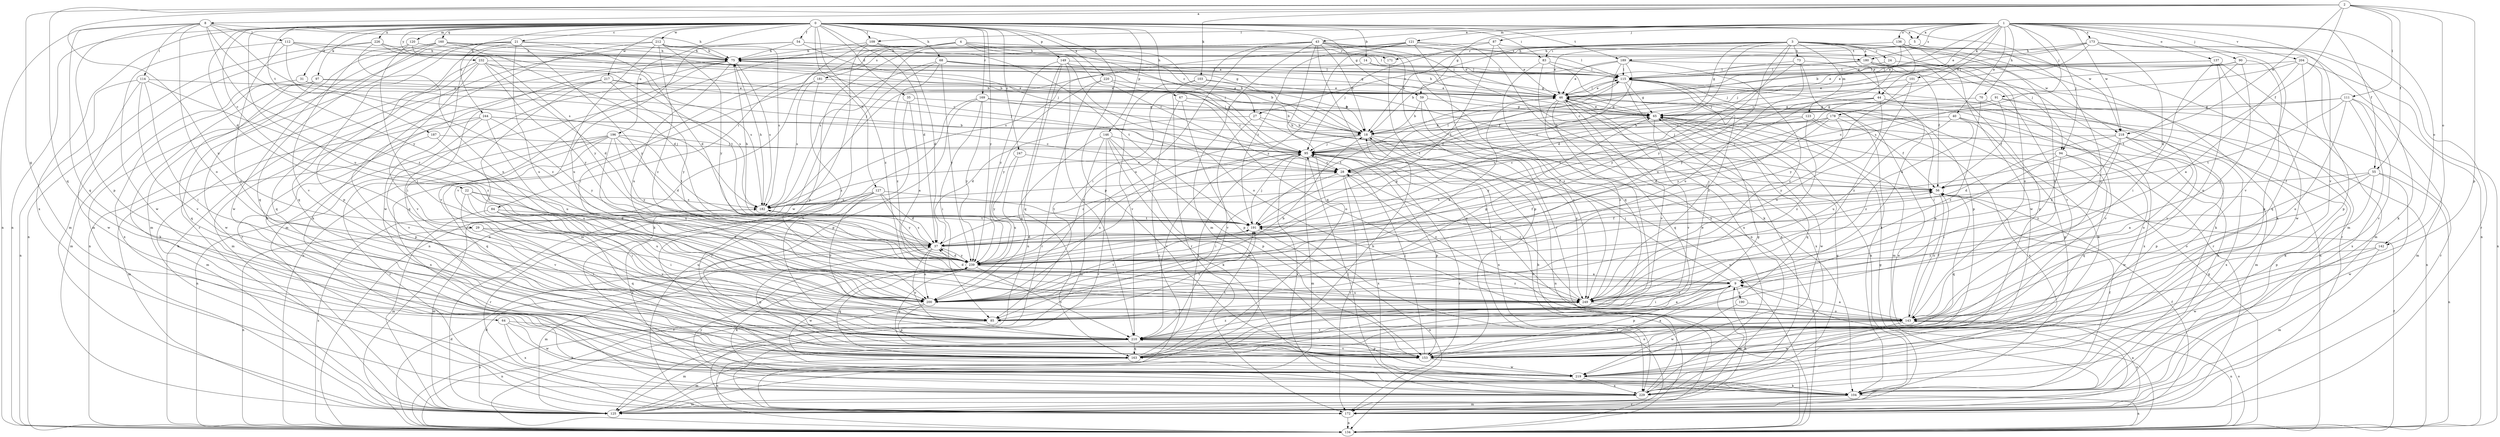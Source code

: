 strict digraph  {
0;
1;
2;
3;
4;
5;
8;
9;
14;
18;
21;
22;
24;
27;
28;
29;
31;
35;
37;
40;
43;
44;
46;
54;
55;
56;
59;
64;
65;
67;
68;
70;
73;
75;
83;
84;
85;
87;
90;
91;
94;
95;
97;
101;
103;
104;
109;
111;
112;
114;
115;
120;
121;
123;
125;
127;
134;
136;
137;
142;
143;
146;
149;
153;
160;
163;
169;
171;
172;
173;
178;
180;
181;
182;
187;
189;
190;
191;
196;
200;
204;
210;
212;
217;
218;
219;
220;
226;
229;
232;
239;
244;
247;
249;
0 -> 5  [label=a];
0 -> 14  [label=b];
0 -> 21  [label=c];
0 -> 22  [label=c];
0 -> 29  [label=d];
0 -> 31  [label=d];
0 -> 35  [label=d];
0 -> 37  [label=d];
0 -> 54  [label=f];
0 -> 59  [label=g];
0 -> 67  [label=h];
0 -> 68  [label=h];
0 -> 83  [label=i];
0 -> 97  [label=k];
0 -> 109  [label=l];
0 -> 120  [label=m];
0 -> 127  [label=n];
0 -> 134  [label=n];
0 -> 146  [label=p];
0 -> 149  [label=p];
0 -> 153  [label=p];
0 -> 160  [label=q];
0 -> 169  [label=r];
0 -> 187  [label=t];
0 -> 189  [label=t];
0 -> 196  [label=u];
0 -> 200  [label=u];
0 -> 212  [label=w];
0 -> 217  [label=w];
0 -> 218  [label=w];
0 -> 220  [label=x];
0 -> 226  [label=x];
0 -> 229  [label=x];
0 -> 232  [label=y];
0 -> 239  [label=y];
0 -> 244  [label=z];
0 -> 247  [label=z];
0 -> 249  [label=z];
1 -> 5  [label=a];
1 -> 18  [label=b];
1 -> 40  [label=e];
1 -> 43  [label=e];
1 -> 44  [label=e];
1 -> 55  [label=f];
1 -> 59  [label=g];
1 -> 70  [label=h];
1 -> 87  [label=j];
1 -> 90  [label=j];
1 -> 91  [label=j];
1 -> 94  [label=j];
1 -> 101  [label=k];
1 -> 109  [label=l];
1 -> 121  [label=m];
1 -> 136  [label=o];
1 -> 137  [label=o];
1 -> 142  [label=o];
1 -> 173  [label=s];
1 -> 178  [label=s];
1 -> 180  [label=s];
1 -> 204  [label=v];
1 -> 210  [label=v];
1 -> 218  [label=w];
2 -> 8  [label=a];
2 -> 55  [label=f];
2 -> 56  [label=f];
2 -> 64  [label=g];
2 -> 103  [label=k];
2 -> 111  [label=l];
2 -> 142  [label=o];
2 -> 153  [label=p];
2 -> 163  [label=q];
2 -> 200  [label=u];
2 -> 218  [label=w];
3 -> 18  [label=b];
3 -> 24  [label=c];
3 -> 27  [label=c];
3 -> 37  [label=d];
3 -> 44  [label=e];
3 -> 46  [label=e];
3 -> 65  [label=g];
3 -> 73  [label=h];
3 -> 83  [label=i];
3 -> 94  [label=j];
3 -> 104  [label=k];
3 -> 123  [label=m];
3 -> 143  [label=o];
3 -> 171  [label=r];
3 -> 180  [label=s];
3 -> 200  [label=u];
3 -> 218  [label=w];
3 -> 239  [label=y];
4 -> 27  [label=c];
4 -> 28  [label=c];
4 -> 84  [label=i];
4 -> 85  [label=i];
4 -> 95  [label=j];
4 -> 125  [label=m];
4 -> 153  [label=p];
4 -> 171  [label=r];
4 -> 180  [label=s];
4 -> 181  [label=s];
5 -> 75  [label=h];
5 -> 134  [label=n];
5 -> 143  [label=o];
5 -> 189  [label=t];
8 -> 75  [label=h];
8 -> 112  [label=l];
8 -> 114  [label=l];
8 -> 134  [label=n];
8 -> 143  [label=o];
8 -> 153  [label=p];
8 -> 163  [label=q];
8 -> 182  [label=s];
8 -> 239  [label=y];
8 -> 249  [label=z];
9 -> 37  [label=d];
9 -> 85  [label=i];
9 -> 95  [label=j];
9 -> 125  [label=m];
9 -> 153  [label=p];
9 -> 190  [label=t];
9 -> 200  [label=u];
9 -> 249  [label=z];
14 -> 65  [label=g];
14 -> 115  [label=l];
14 -> 134  [label=n];
18 -> 95  [label=j];
18 -> 134  [label=n];
18 -> 229  [label=x];
18 -> 239  [label=y];
18 -> 249  [label=z];
21 -> 37  [label=d];
21 -> 75  [label=h];
21 -> 125  [label=m];
21 -> 153  [label=p];
21 -> 163  [label=q];
21 -> 172  [label=r];
21 -> 200  [label=u];
21 -> 239  [label=y];
22 -> 37  [label=d];
22 -> 85  [label=i];
22 -> 182  [label=s];
22 -> 200  [label=u];
22 -> 210  [label=v];
24 -> 104  [label=k];
24 -> 115  [label=l];
27 -> 18  [label=b];
27 -> 37  [label=d];
27 -> 134  [label=n];
27 -> 210  [label=v];
28 -> 56  [label=f];
28 -> 85  [label=i];
28 -> 115  [label=l];
28 -> 172  [label=r];
28 -> 229  [label=x];
28 -> 249  [label=z];
29 -> 37  [label=d];
29 -> 85  [label=i];
29 -> 134  [label=n];
29 -> 200  [label=u];
31 -> 46  [label=e];
31 -> 125  [label=m];
31 -> 182  [label=s];
35 -> 9  [label=a];
35 -> 65  [label=g];
35 -> 210  [label=v];
37 -> 28  [label=c];
37 -> 56  [label=f];
37 -> 65  [label=g];
37 -> 153  [label=p];
37 -> 182  [label=s];
37 -> 200  [label=u];
37 -> 210  [label=v];
37 -> 239  [label=y];
40 -> 18  [label=b];
40 -> 104  [label=k];
40 -> 153  [label=p];
40 -> 200  [label=u];
40 -> 249  [label=z];
43 -> 18  [label=b];
43 -> 46  [label=e];
43 -> 75  [label=h];
43 -> 85  [label=i];
43 -> 104  [label=k];
43 -> 125  [label=m];
43 -> 134  [label=n];
43 -> 163  [label=q];
43 -> 172  [label=r];
43 -> 182  [label=s];
43 -> 200  [label=u];
43 -> 229  [label=x];
44 -> 65  [label=g];
44 -> 134  [label=n];
44 -> 191  [label=t];
44 -> 200  [label=u];
44 -> 229  [label=x];
44 -> 239  [label=y];
46 -> 65  [label=g];
46 -> 75  [label=h];
46 -> 85  [label=i];
46 -> 115  [label=l];
46 -> 125  [label=m];
46 -> 163  [label=q];
46 -> 191  [label=t];
46 -> 210  [label=v];
46 -> 229  [label=x];
46 -> 249  [label=z];
54 -> 18  [label=b];
54 -> 75  [label=h];
54 -> 95  [label=j];
54 -> 104  [label=k];
54 -> 115  [label=l];
54 -> 200  [label=u];
55 -> 9  [label=a];
55 -> 56  [label=f];
55 -> 134  [label=n];
55 -> 143  [label=o];
55 -> 153  [label=p];
55 -> 219  [label=w];
56 -> 75  [label=h];
56 -> 143  [label=o];
56 -> 163  [label=q];
56 -> 182  [label=s];
59 -> 18  [label=b];
59 -> 65  [label=g];
59 -> 134  [label=n];
59 -> 249  [label=z];
64 -> 104  [label=k];
64 -> 210  [label=v];
64 -> 219  [label=w];
64 -> 229  [label=x];
65 -> 18  [label=b];
65 -> 46  [label=e];
65 -> 104  [label=k];
65 -> 163  [label=q];
65 -> 210  [label=v];
65 -> 219  [label=w];
67 -> 65  [label=g];
67 -> 143  [label=o];
67 -> 153  [label=p];
67 -> 172  [label=r];
68 -> 18  [label=b];
68 -> 95  [label=j];
68 -> 104  [label=k];
68 -> 115  [label=l];
68 -> 125  [label=m];
68 -> 239  [label=y];
68 -> 249  [label=z];
70 -> 65  [label=g];
70 -> 210  [label=v];
70 -> 249  [label=z];
73 -> 9  [label=a];
73 -> 115  [label=l];
73 -> 153  [label=p];
73 -> 200  [label=u];
73 -> 239  [label=y];
75 -> 115  [label=l];
75 -> 163  [label=q];
75 -> 172  [label=r];
75 -> 182  [label=s];
75 -> 200  [label=u];
75 -> 210  [label=v];
83 -> 104  [label=k];
83 -> 115  [label=l];
83 -> 229  [label=x];
83 -> 249  [label=z];
84 -> 85  [label=i];
84 -> 125  [label=m];
84 -> 163  [label=q];
84 -> 191  [label=t];
84 -> 210  [label=v];
85 -> 9  [label=a];
85 -> 134  [label=n];
85 -> 191  [label=t];
87 -> 46  [label=e];
87 -> 75  [label=h];
87 -> 95  [label=j];
87 -> 191  [label=t];
87 -> 219  [label=w];
90 -> 46  [label=e];
90 -> 95  [label=j];
90 -> 115  [label=l];
90 -> 153  [label=p];
90 -> 191  [label=t];
90 -> 249  [label=z];
91 -> 56  [label=f];
91 -> 65  [label=g];
91 -> 95  [label=j];
91 -> 172  [label=r];
91 -> 210  [label=v];
94 -> 9  [label=a];
94 -> 28  [label=c];
94 -> 85  [label=i];
94 -> 163  [label=q];
94 -> 219  [label=w];
95 -> 28  [label=c];
95 -> 125  [label=m];
95 -> 153  [label=p];
95 -> 172  [label=r];
95 -> 200  [label=u];
95 -> 210  [label=v];
95 -> 229  [label=x];
97 -> 46  [label=e];
97 -> 95  [label=j];
97 -> 104  [label=k];
97 -> 163  [label=q];
97 -> 219  [label=w];
97 -> 229  [label=x];
101 -> 46  [label=e];
101 -> 239  [label=y];
101 -> 249  [label=z];
103 -> 18  [label=b];
103 -> 46  [label=e];
103 -> 172  [label=r];
103 -> 210  [label=v];
104 -> 56  [label=f];
104 -> 125  [label=m];
104 -> 134  [label=n];
104 -> 172  [label=r];
109 -> 37  [label=d];
109 -> 75  [label=h];
109 -> 134  [label=n];
109 -> 191  [label=t];
109 -> 219  [label=w];
111 -> 28  [label=c];
111 -> 65  [label=g];
111 -> 125  [label=m];
111 -> 143  [label=o];
111 -> 191  [label=t];
111 -> 210  [label=v];
111 -> 229  [label=x];
112 -> 28  [label=c];
112 -> 65  [label=g];
112 -> 75  [label=h];
112 -> 143  [label=o];
112 -> 219  [label=w];
112 -> 249  [label=z];
114 -> 46  [label=e];
114 -> 85  [label=i];
114 -> 134  [label=n];
114 -> 210  [label=v];
114 -> 219  [label=w];
114 -> 249  [label=z];
115 -> 46  [label=e];
115 -> 65  [label=g];
115 -> 104  [label=k];
115 -> 134  [label=n];
115 -> 172  [label=r];
115 -> 191  [label=t];
115 -> 229  [label=x];
115 -> 249  [label=z];
120 -> 75  [label=h];
120 -> 85  [label=i];
120 -> 210  [label=v];
120 -> 239  [label=y];
121 -> 75  [label=h];
121 -> 115  [label=l];
121 -> 163  [label=q];
121 -> 182  [label=s];
121 -> 191  [label=t];
121 -> 229  [label=x];
121 -> 239  [label=y];
123 -> 18  [label=b];
123 -> 125  [label=m];
123 -> 229  [label=x];
123 -> 239  [label=y];
123 -> 249  [label=z];
125 -> 9  [label=a];
125 -> 37  [label=d];
127 -> 37  [label=d];
127 -> 143  [label=o];
127 -> 172  [label=r];
127 -> 182  [label=s];
127 -> 191  [label=t];
127 -> 229  [label=x];
127 -> 239  [label=y];
134 -> 9  [label=a];
134 -> 37  [label=d];
134 -> 56  [label=f];
134 -> 65  [label=g];
134 -> 75  [label=h];
134 -> 143  [label=o];
134 -> 182  [label=s];
134 -> 191  [label=t];
136 -> 46  [label=e];
136 -> 75  [label=h];
136 -> 95  [label=j];
136 -> 125  [label=m];
136 -> 143  [label=o];
137 -> 46  [label=e];
137 -> 85  [label=i];
137 -> 115  [label=l];
137 -> 125  [label=m];
137 -> 143  [label=o];
137 -> 219  [label=w];
142 -> 125  [label=m];
142 -> 219  [label=w];
142 -> 239  [label=y];
143 -> 9  [label=a];
143 -> 56  [label=f];
143 -> 95  [label=j];
143 -> 115  [label=l];
143 -> 134  [label=n];
143 -> 210  [label=v];
143 -> 219  [label=w];
146 -> 95  [label=j];
146 -> 104  [label=k];
146 -> 125  [label=m];
146 -> 153  [label=p];
146 -> 172  [label=r];
146 -> 200  [label=u];
146 -> 219  [label=w];
149 -> 56  [label=f];
149 -> 115  [label=l];
149 -> 134  [label=n];
149 -> 143  [label=o];
149 -> 163  [label=q];
149 -> 210  [label=v];
149 -> 239  [label=y];
153 -> 9  [label=a];
153 -> 95  [label=j];
153 -> 143  [label=o];
153 -> 210  [label=v];
153 -> 219  [label=w];
153 -> 239  [label=y];
160 -> 18  [label=b];
160 -> 37  [label=d];
160 -> 75  [label=h];
160 -> 125  [label=m];
160 -> 163  [label=q];
160 -> 219  [label=w];
163 -> 18  [label=b];
163 -> 46  [label=e];
163 -> 65  [label=g];
163 -> 95  [label=j];
163 -> 125  [label=m];
163 -> 191  [label=t];
169 -> 18  [label=b];
169 -> 56  [label=f];
169 -> 65  [label=g];
169 -> 85  [label=i];
169 -> 153  [label=p];
169 -> 172  [label=r];
169 -> 239  [label=y];
171 -> 153  [label=p];
172 -> 46  [label=e];
172 -> 56  [label=f];
172 -> 65  [label=g];
172 -> 134  [label=n];
172 -> 143  [label=o];
173 -> 28  [label=c];
173 -> 37  [label=d];
173 -> 46  [label=e];
173 -> 75  [label=h];
173 -> 95  [label=j];
173 -> 104  [label=k];
173 -> 172  [label=r];
173 -> 210  [label=v];
178 -> 18  [label=b];
178 -> 37  [label=d];
178 -> 56  [label=f];
178 -> 95  [label=j];
178 -> 104  [label=k];
178 -> 182  [label=s];
178 -> 239  [label=y];
180 -> 46  [label=e];
180 -> 56  [label=f];
180 -> 115  [label=l];
180 -> 153  [label=p];
180 -> 210  [label=v];
180 -> 239  [label=y];
181 -> 46  [label=e];
181 -> 134  [label=n];
181 -> 182  [label=s];
181 -> 249  [label=z];
182 -> 75  [label=h];
182 -> 125  [label=m];
182 -> 191  [label=t];
187 -> 95  [label=j];
187 -> 125  [label=m];
187 -> 200  [label=u];
189 -> 18  [label=b];
189 -> 28  [label=c];
189 -> 46  [label=e];
189 -> 115  [label=l];
189 -> 172  [label=r];
189 -> 182  [label=s];
189 -> 249  [label=z];
190 -> 143  [label=o];
190 -> 219  [label=w];
191 -> 37  [label=d];
191 -> 56  [label=f];
191 -> 75  [label=h];
191 -> 95  [label=j];
191 -> 134  [label=n];
196 -> 37  [label=d];
196 -> 95  [label=j];
196 -> 134  [label=n];
196 -> 163  [label=q];
196 -> 172  [label=r];
196 -> 191  [label=t];
196 -> 200  [label=u];
196 -> 229  [label=x];
196 -> 239  [label=y];
200 -> 18  [label=b];
200 -> 46  [label=e];
200 -> 65  [label=g];
200 -> 134  [label=n];
200 -> 153  [label=p];
200 -> 191  [label=t];
204 -> 9  [label=a];
204 -> 115  [label=l];
204 -> 134  [label=n];
204 -> 153  [label=p];
204 -> 163  [label=q];
204 -> 182  [label=s];
210 -> 125  [label=m];
210 -> 134  [label=n];
210 -> 153  [label=p];
210 -> 163  [label=q];
210 -> 249  [label=z];
212 -> 46  [label=e];
212 -> 75  [label=h];
212 -> 104  [label=k];
212 -> 182  [label=s];
212 -> 210  [label=v];
212 -> 219  [label=w];
212 -> 239  [label=y];
212 -> 249  [label=z];
217 -> 46  [label=e];
217 -> 85  [label=i];
217 -> 95  [label=j];
217 -> 125  [label=m];
217 -> 210  [label=v];
217 -> 239  [label=y];
218 -> 37  [label=d];
218 -> 95  [label=j];
218 -> 143  [label=o];
218 -> 153  [label=p];
218 -> 229  [label=x];
218 -> 239  [label=y];
218 -> 249  [label=z];
219 -> 104  [label=k];
219 -> 229  [label=x];
220 -> 28  [label=c];
220 -> 46  [label=e];
220 -> 172  [label=r];
220 -> 239  [label=y];
226 -> 18  [label=b];
226 -> 65  [label=g];
226 -> 75  [label=h];
226 -> 125  [label=m];
226 -> 134  [label=n];
226 -> 200  [label=u];
229 -> 18  [label=b];
229 -> 65  [label=g];
229 -> 95  [label=j];
229 -> 125  [label=m];
229 -> 239  [label=y];
232 -> 37  [label=d];
232 -> 85  [label=i];
232 -> 115  [label=l];
232 -> 134  [label=n];
232 -> 163  [label=q];
232 -> 182  [label=s];
232 -> 191  [label=t];
232 -> 239  [label=y];
239 -> 9  [label=a];
239 -> 37  [label=d];
239 -> 104  [label=k];
239 -> 125  [label=m];
239 -> 163  [label=q];
239 -> 210  [label=v];
239 -> 219  [label=w];
239 -> 249  [label=z];
244 -> 18  [label=b];
244 -> 28  [label=c];
244 -> 125  [label=m];
244 -> 153  [label=p];
244 -> 200  [label=u];
244 -> 210  [label=v];
244 -> 239  [label=y];
247 -> 28  [label=c];
247 -> 200  [label=u];
247 -> 239  [label=y];
249 -> 28  [label=c];
249 -> 85  [label=i];
249 -> 143  [label=o];
}
